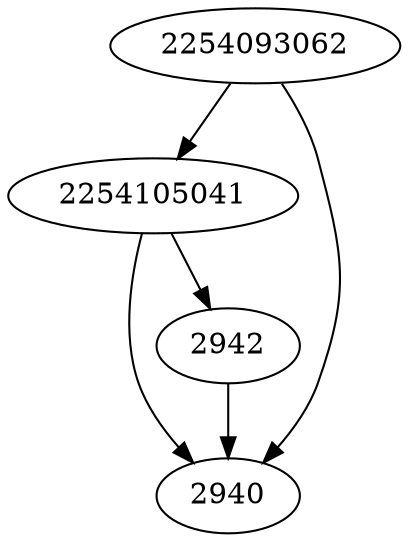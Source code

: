 strict digraph  {
2254105041;
2940;
2942;
2254093062;
2254105041 -> 2942;
2254105041 -> 2940;
2942 -> 2940;
2254093062 -> 2254105041;
2254093062 -> 2940;
}
